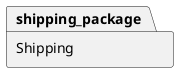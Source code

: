 @startuml
'https://plantuml.com/class-diagram

left to right direction

package shipping_package as "Shipping" {

}

@enduml